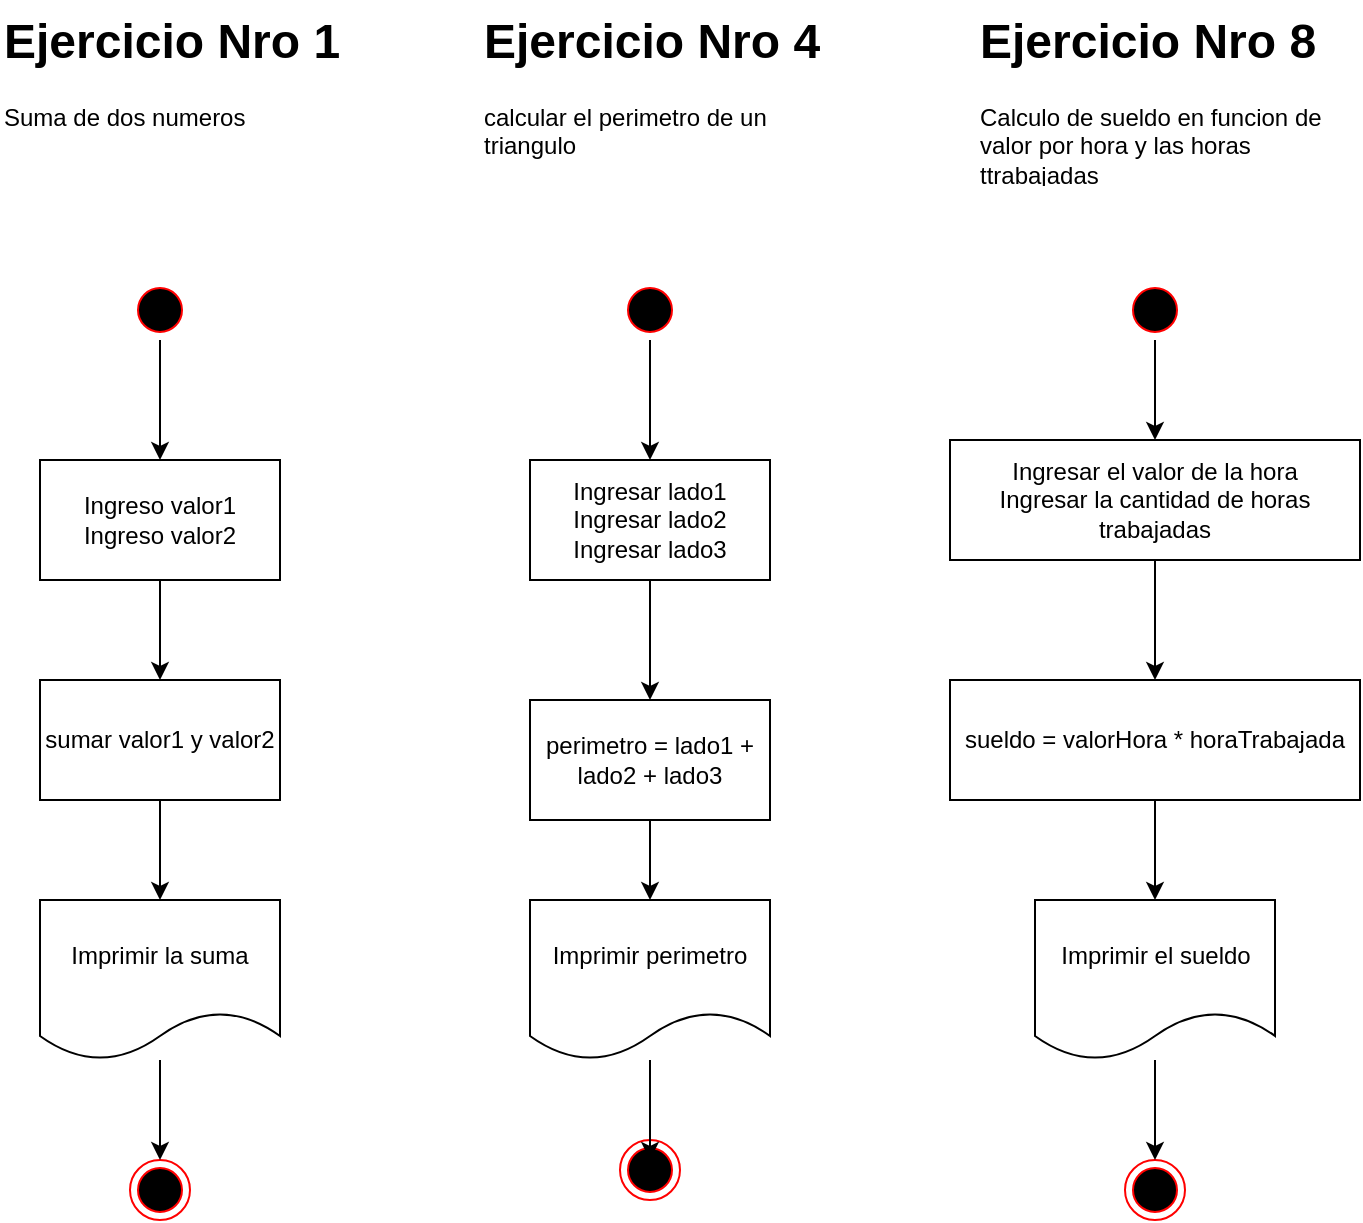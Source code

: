 <mxfile version="24.3.1" type="device">
  <diagram name="Page-1" id="REML6CYICVTIesJEjsAi">
    <mxGraphModel dx="1434" dy="741" grid="1" gridSize="10" guides="1" tooltips="1" connect="1" arrows="1" fold="1" page="1" pageScale="1" pageWidth="850" pageHeight="1100" math="0" shadow="0">
      <root>
        <mxCell id="0" />
        <mxCell id="1" parent="0" />
        <mxCell id="x8L5wZlbggrZEXKjvLih-8" value="" style="edgeStyle=orthogonalEdgeStyle;rounded=0;orthogonalLoop=1;jettySize=auto;html=1;" edge="1" parent="1" source="x8L5wZlbggrZEXKjvLih-2" target="x8L5wZlbggrZEXKjvLih-6">
          <mxGeometry relative="1" as="geometry" />
        </mxCell>
        <mxCell id="x8L5wZlbggrZEXKjvLih-2" value="" style="ellipse;html=1;shape=startState;fillColor=#000000;strokeColor=#ff0000;" vertex="1" parent="1">
          <mxGeometry x="105" y="180" width="30" height="30" as="geometry" />
        </mxCell>
        <mxCell id="x8L5wZlbggrZEXKjvLih-4" value="" style="ellipse;html=1;shape=endState;fillColor=#000000;strokeColor=#ff0000;" vertex="1" parent="1">
          <mxGeometry x="105" y="620" width="30" height="30" as="geometry" />
        </mxCell>
        <mxCell id="x8L5wZlbggrZEXKjvLih-10" value="" style="edgeStyle=orthogonalEdgeStyle;rounded=0;orthogonalLoop=1;jettySize=auto;html=1;" edge="1" parent="1" source="x8L5wZlbggrZEXKjvLih-5" target="x8L5wZlbggrZEXKjvLih-7">
          <mxGeometry relative="1" as="geometry" />
        </mxCell>
        <mxCell id="x8L5wZlbggrZEXKjvLih-5" value="sumar valor1 y valor2" style="rounded=0;whiteSpace=wrap;html=1;" vertex="1" parent="1">
          <mxGeometry x="60" y="380" width="120" height="60" as="geometry" />
        </mxCell>
        <mxCell id="x8L5wZlbggrZEXKjvLih-9" value="" style="edgeStyle=orthogonalEdgeStyle;rounded=0;orthogonalLoop=1;jettySize=auto;html=1;" edge="1" parent="1" source="x8L5wZlbggrZEXKjvLih-6" target="x8L5wZlbggrZEXKjvLih-5">
          <mxGeometry relative="1" as="geometry" />
        </mxCell>
        <mxCell id="x8L5wZlbggrZEXKjvLih-6" value="Ingreso valor1&lt;br&gt;Ingreso valor2" style="rounded=0;whiteSpace=wrap;html=1;" vertex="1" parent="1">
          <mxGeometry x="60" y="270" width="120" height="60" as="geometry" />
        </mxCell>
        <mxCell id="x8L5wZlbggrZEXKjvLih-11" value="" style="edgeStyle=orthogonalEdgeStyle;rounded=0;orthogonalLoop=1;jettySize=auto;html=1;" edge="1" parent="1" source="x8L5wZlbggrZEXKjvLih-7" target="x8L5wZlbggrZEXKjvLih-4">
          <mxGeometry relative="1" as="geometry" />
        </mxCell>
        <mxCell id="x8L5wZlbggrZEXKjvLih-7" value="Imprimir la suma" style="shape=document;whiteSpace=wrap;html=1;boundedLbl=1;" vertex="1" parent="1">
          <mxGeometry x="60" y="490" width="120" height="80" as="geometry" />
        </mxCell>
        <mxCell id="x8L5wZlbggrZEXKjvLih-19" value="" style="edgeStyle=orthogonalEdgeStyle;rounded=0;orthogonalLoop=1;jettySize=auto;html=1;" edge="1" parent="1" source="x8L5wZlbggrZEXKjvLih-12" target="x8L5wZlbggrZEXKjvLih-17">
          <mxGeometry relative="1" as="geometry" />
        </mxCell>
        <mxCell id="x8L5wZlbggrZEXKjvLih-12" value="" style="ellipse;html=1;shape=startState;fillColor=#000000;strokeColor=#ff0000;" vertex="1" parent="1">
          <mxGeometry x="350" y="180" width="30" height="30" as="geometry" />
        </mxCell>
        <mxCell id="x8L5wZlbggrZEXKjvLih-15" value="" style="ellipse;html=1;shape=endState;fillColor=#000000;strokeColor=#ff0000;" vertex="1" parent="1">
          <mxGeometry x="350" y="610" width="30" height="30" as="geometry" />
        </mxCell>
        <mxCell id="x8L5wZlbggrZEXKjvLih-21" value="" style="edgeStyle=orthogonalEdgeStyle;rounded=0;orthogonalLoop=1;jettySize=auto;html=1;" edge="1" parent="1" source="x8L5wZlbggrZEXKjvLih-16" target="x8L5wZlbggrZEXKjvLih-18">
          <mxGeometry relative="1" as="geometry" />
        </mxCell>
        <mxCell id="x8L5wZlbggrZEXKjvLih-16" value="perimetro = lado1 + lado2 + lado3" style="rounded=0;whiteSpace=wrap;html=1;" vertex="1" parent="1">
          <mxGeometry x="305" y="390" width="120" height="60" as="geometry" />
        </mxCell>
        <mxCell id="x8L5wZlbggrZEXKjvLih-20" value="" style="edgeStyle=orthogonalEdgeStyle;rounded=0;orthogonalLoop=1;jettySize=auto;html=1;" edge="1" parent="1" source="x8L5wZlbggrZEXKjvLih-17" target="x8L5wZlbggrZEXKjvLih-16">
          <mxGeometry relative="1" as="geometry" />
        </mxCell>
        <mxCell id="x8L5wZlbggrZEXKjvLih-17" value="&lt;div&gt;Ingresar lado1&lt;/div&gt;&lt;div&gt;Ingresar lado2&lt;/div&gt;&lt;div&gt;Ingresar lado3&lt;br&gt;&lt;/div&gt;" style="rounded=0;whiteSpace=wrap;html=1;" vertex="1" parent="1">
          <mxGeometry x="305" y="270" width="120" height="60" as="geometry" />
        </mxCell>
        <mxCell id="x8L5wZlbggrZEXKjvLih-22" value="" style="edgeStyle=orthogonalEdgeStyle;rounded=0;orthogonalLoop=1;jettySize=auto;html=1;" edge="1" parent="1" source="x8L5wZlbggrZEXKjvLih-18">
          <mxGeometry relative="1" as="geometry">
            <mxPoint x="365" y="620" as="targetPoint" />
          </mxGeometry>
        </mxCell>
        <mxCell id="x8L5wZlbggrZEXKjvLih-18" value="Imprimir perimetro" style="shape=document;whiteSpace=wrap;html=1;boundedLbl=1;" vertex="1" parent="1">
          <mxGeometry x="305" y="490" width="120" height="80" as="geometry" />
        </mxCell>
        <mxCell id="x8L5wZlbggrZEXKjvLih-30" value="" style="edgeStyle=orthogonalEdgeStyle;rounded=0;orthogonalLoop=1;jettySize=auto;html=1;" edge="1" parent="1" source="x8L5wZlbggrZEXKjvLih-23" target="x8L5wZlbggrZEXKjvLih-27">
          <mxGeometry relative="1" as="geometry" />
        </mxCell>
        <mxCell id="x8L5wZlbggrZEXKjvLih-23" value="" style="ellipse;html=1;shape=startState;fillColor=#000000;strokeColor=#ff0000;" vertex="1" parent="1">
          <mxGeometry x="602.5" y="180" width="30" height="30" as="geometry" />
        </mxCell>
        <mxCell id="x8L5wZlbggrZEXKjvLih-25" value="" style="ellipse;html=1;shape=endState;fillColor=#000000;strokeColor=#ff0000;" vertex="1" parent="1">
          <mxGeometry x="602.5" y="620" width="30" height="30" as="geometry" />
        </mxCell>
        <mxCell id="x8L5wZlbggrZEXKjvLih-32" value="" style="edgeStyle=orthogonalEdgeStyle;rounded=0;orthogonalLoop=1;jettySize=auto;html=1;" edge="1" parent="1" source="x8L5wZlbggrZEXKjvLih-26" target="x8L5wZlbggrZEXKjvLih-28">
          <mxGeometry relative="1" as="geometry" />
        </mxCell>
        <mxCell id="x8L5wZlbggrZEXKjvLih-26" value="sueldo = valorHora * horaTrabajada" style="rounded=0;whiteSpace=wrap;html=1;" vertex="1" parent="1">
          <mxGeometry x="515" y="380" width="205" height="60" as="geometry" />
        </mxCell>
        <mxCell id="x8L5wZlbggrZEXKjvLih-31" value="" style="edgeStyle=orthogonalEdgeStyle;rounded=0;orthogonalLoop=1;jettySize=auto;html=1;" edge="1" parent="1" source="x8L5wZlbggrZEXKjvLih-27" target="x8L5wZlbggrZEXKjvLih-26">
          <mxGeometry relative="1" as="geometry" />
        </mxCell>
        <mxCell id="x8L5wZlbggrZEXKjvLih-27" value="&lt;div&gt;Ingresar el valor de la hora&lt;/div&gt;&lt;div&gt;Ingresar la cantidad de horas trabajadas&lt;br&gt;&lt;/div&gt;" style="rounded=0;whiteSpace=wrap;html=1;" vertex="1" parent="1">
          <mxGeometry x="515" y="260" width="205" height="60" as="geometry" />
        </mxCell>
        <mxCell id="x8L5wZlbggrZEXKjvLih-33" value="" style="edgeStyle=orthogonalEdgeStyle;rounded=0;orthogonalLoop=1;jettySize=auto;html=1;" edge="1" parent="1" source="x8L5wZlbggrZEXKjvLih-28" target="x8L5wZlbggrZEXKjvLih-25">
          <mxGeometry relative="1" as="geometry" />
        </mxCell>
        <mxCell id="x8L5wZlbggrZEXKjvLih-28" value="Imprimir el sueldo" style="shape=document;whiteSpace=wrap;html=1;boundedLbl=1;" vertex="1" parent="1">
          <mxGeometry x="557.5" y="490" width="120" height="80" as="geometry" />
        </mxCell>
        <mxCell id="x8L5wZlbggrZEXKjvLih-34" value="&lt;h1 style=&quot;margin-top: 0px;&quot;&gt;Ejercicio Nro 1&lt;br&gt;&lt;/h1&gt;&lt;p&gt;Suma de dos numeros&lt;br&gt;&lt;/p&gt;" style="text;html=1;whiteSpace=wrap;overflow=hidden;rounded=0;" vertex="1" parent="1">
          <mxGeometry x="40" y="40" width="180" height="90" as="geometry" />
        </mxCell>
        <mxCell id="x8L5wZlbggrZEXKjvLih-35" value="&lt;h1 style=&quot;margin-top: 0px;&quot;&gt;Ejercicio Nro 4 &lt;br&gt;&lt;/h1&gt;&lt;p&gt;calcular el perimetro de un triangulo&lt;br&gt;&lt;/p&gt;" style="text;html=1;whiteSpace=wrap;overflow=hidden;rounded=0;" vertex="1" parent="1">
          <mxGeometry x="280" y="40" width="180" height="90" as="geometry" />
        </mxCell>
        <mxCell id="x8L5wZlbggrZEXKjvLih-36" value="&lt;h1 style=&quot;margin-top: 0px;&quot;&gt;Ejercicio Nro 8 &lt;br&gt;&lt;/h1&gt;Calculo de sueldo en funcion de valor por hora y las horas ttrabajadas" style="text;html=1;whiteSpace=wrap;overflow=hidden;rounded=0;" vertex="1" parent="1">
          <mxGeometry x="527.5" y="40" width="180" height="90" as="geometry" />
        </mxCell>
      </root>
    </mxGraphModel>
  </diagram>
</mxfile>
